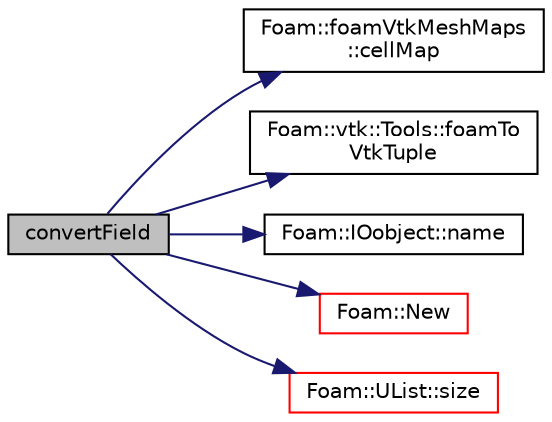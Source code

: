 digraph "convertField"
{
  bgcolor="transparent";
  edge [fontname="Helvetica",fontsize="10",labelfontname="Helvetica",labelfontsize="10"];
  node [fontname="Helvetica",fontsize="10",shape=record];
  rankdir="LR";
  Node1 [label="convertField",height=0.2,width=0.4,color="black", fillcolor="grey75", style="filled" fontcolor="black"];
  Node1 -> Node2 [color="midnightblue",fontsize="10",style="solid",fontname="Helvetica"];
  Node2 [label="Foam::foamVtkMeshMaps\l::cellMap",height=0.2,width=0.4,color="black",URL="$classFoam_1_1foamVtkMeshMaps.html#aff2eb5f960aa8e3ad628fdde9cdcfd34",tooltip="Original cell ids for all cells (regular and decomposed). "];
  Node1 -> Node3 [color="midnightblue",fontsize="10",style="solid",fontname="Helvetica"];
  Node3 [label="Foam::vtk::Tools::foamTo\lVtkTuple",height=0.2,width=0.4,color="black",URL="$namespaceFoam_1_1vtk_1_1Tools.html#a0766de0b9baebdc31a42ebc87500a853",tooltip="Copy/transcribe OpenFOAM data types to VTK format. "];
  Node1 -> Node4 [color="midnightblue",fontsize="10",style="solid",fontname="Helvetica"];
  Node4 [label="Foam::IOobject::name",height=0.2,width=0.4,color="black",URL="$classFoam_1_1IOobject.html#a6d60057c26042eaf7fa1b3b6fb07b582",tooltip="Return name. "];
  Node1 -> Node5 [color="midnightblue",fontsize="10",style="solid",fontname="Helvetica"];
  Node5 [label="Foam::New",height=0.2,width=0.4,color="red",URL="$namespaceFoam.html#a9d62cf14554c95e83f83f14909d9e0ec",tooltip="Global function forwards to reuseTmpDimensionedField::New. "];
  Node1 -> Node6 [color="midnightblue",fontsize="10",style="solid",fontname="Helvetica"];
  Node6 [label="Foam::UList::size",height=0.2,width=0.4,color="red",URL="$classFoam_1_1UList.html#afee03bfededf699921815b2bf3c41e35",tooltip="Override size to be inconsistent with allocated storage. "];
}
